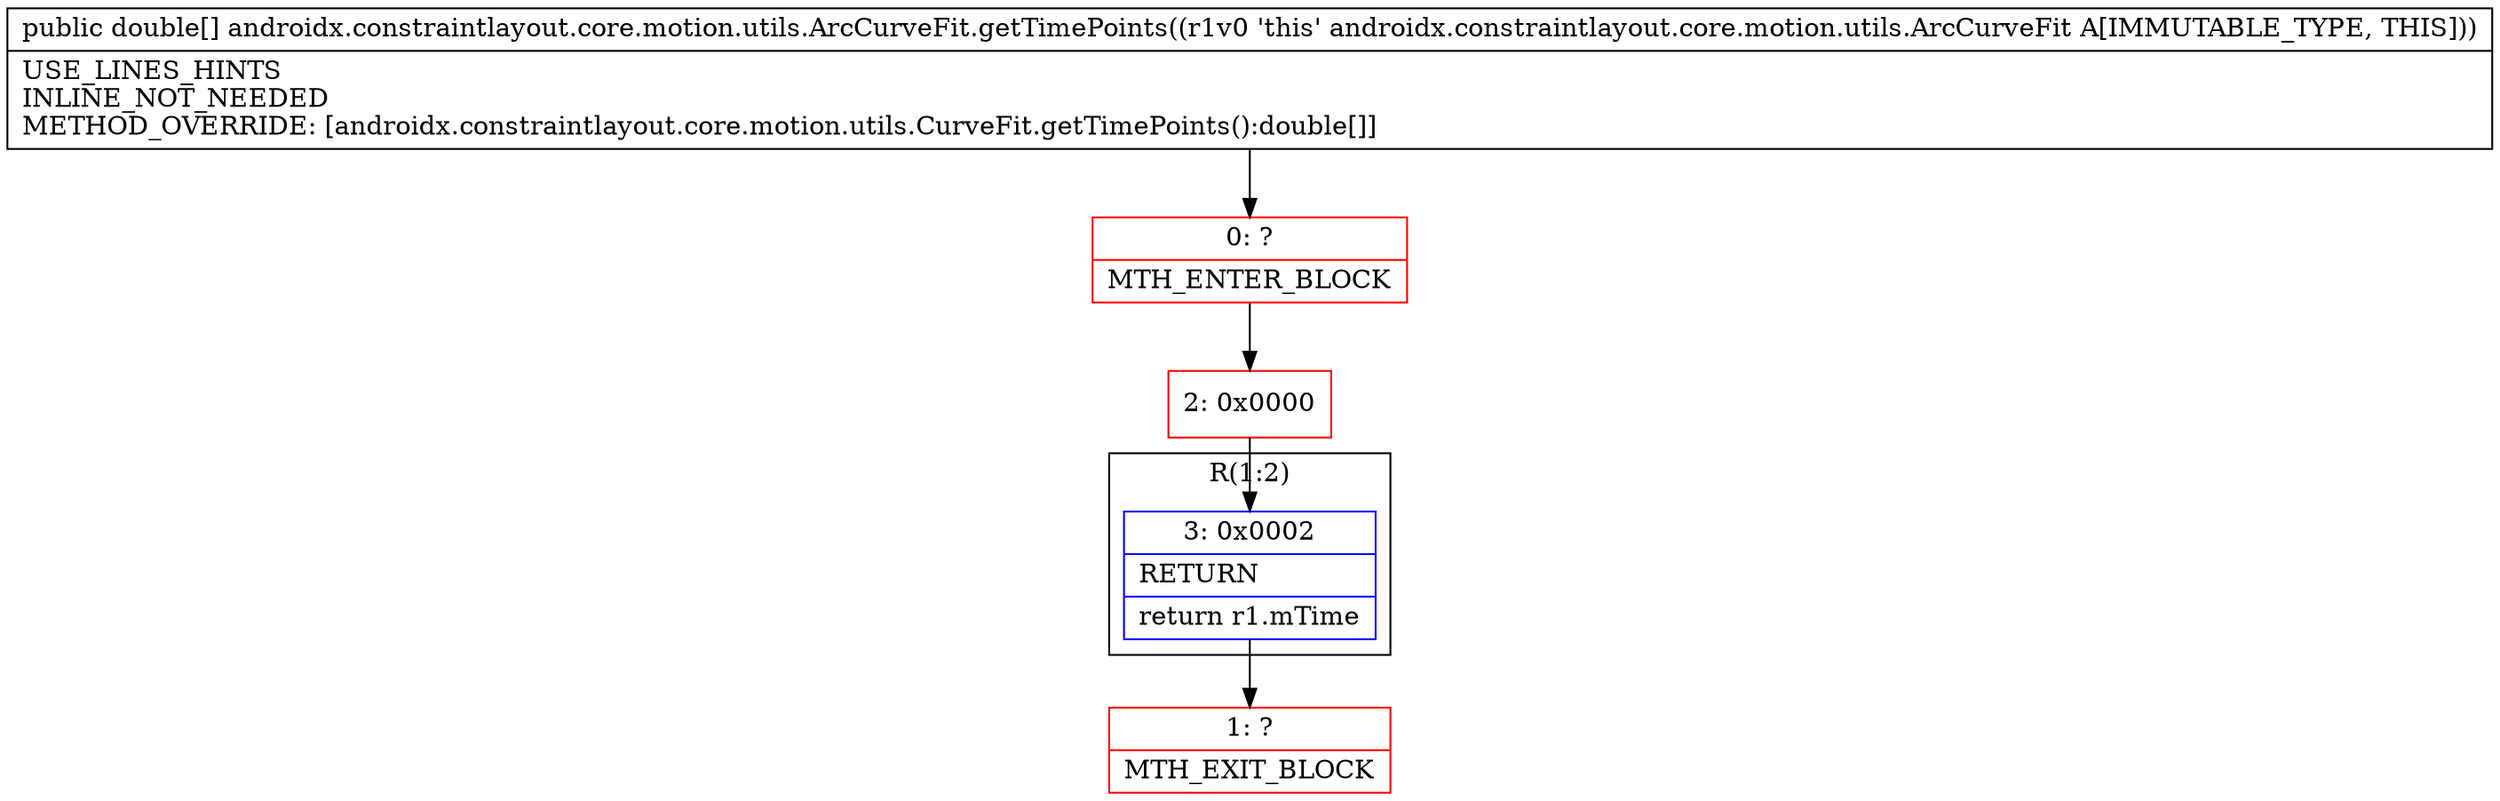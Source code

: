 digraph "CFG forandroidx.constraintlayout.core.motion.utils.ArcCurveFit.getTimePoints()[D" {
subgraph cluster_Region_1682806521 {
label = "R(1:2)";
node [shape=record,color=blue];
Node_3 [shape=record,label="{3\:\ 0x0002|RETURN\l|return r1.mTime\l}"];
}
Node_0 [shape=record,color=red,label="{0\:\ ?|MTH_ENTER_BLOCK\l}"];
Node_2 [shape=record,color=red,label="{2\:\ 0x0000}"];
Node_1 [shape=record,color=red,label="{1\:\ ?|MTH_EXIT_BLOCK\l}"];
MethodNode[shape=record,label="{public double[] androidx.constraintlayout.core.motion.utils.ArcCurveFit.getTimePoints((r1v0 'this' androidx.constraintlayout.core.motion.utils.ArcCurveFit A[IMMUTABLE_TYPE, THIS]))  | USE_LINES_HINTS\lINLINE_NOT_NEEDED\lMETHOD_OVERRIDE: [androidx.constraintlayout.core.motion.utils.CurveFit.getTimePoints():double[]]\l}"];
MethodNode -> Node_0;Node_3 -> Node_1;
Node_0 -> Node_2;
Node_2 -> Node_3;
}

